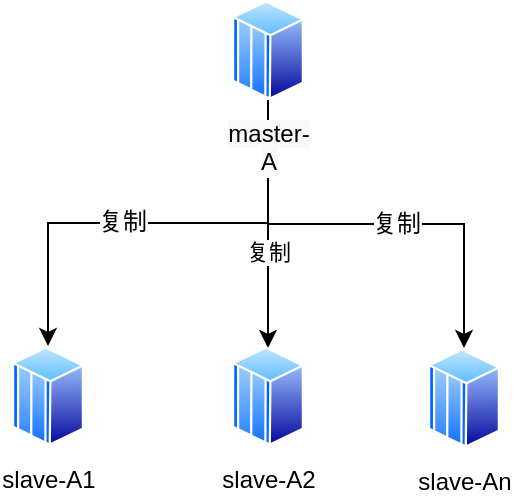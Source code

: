 <mxfile version="10.9.5" type="device"><diagram id="GRaHUm80sJs-R6JdNt7l" name="Page-1"><mxGraphModel dx="788" dy="609" grid="1" gridSize="10" guides="1" tooltips="1" connect="1" arrows="1" fold="1" page="1" pageScale="1" pageWidth="850" pageHeight="1100" math="0" shadow="0"><root><mxCell id="0"/><mxCell id="1" parent="0"/><mxCell id="OBGNjjYUliz4AUvqTnuc-6" value="复制" style="edgeStyle=orthogonalEdgeStyle;rounded=0;orthogonalLoop=1;jettySize=auto;html=1;exitX=0.5;exitY=1;exitDx=0;exitDy=0;entryX=0.5;entryY=0;entryDx=0;entryDy=0;" edge="1" parent="1"><mxGeometry relative="1" as="geometry"><mxPoint x="308" y="307" as="sourcePoint"/><mxPoint x="308" y="404" as="targetPoint"/></mxGeometry></mxCell><mxCell id="OBGNjjYUliz4AUvqTnuc-9" style="edgeStyle=orthogonalEdgeStyle;rounded=0;orthogonalLoop=1;jettySize=auto;html=1;exitX=0.5;exitY=1;exitDx=0;exitDy=0;entryX=0.5;entryY=0;entryDx=0;entryDy=0;" edge="1" parent="1" source="OBGNjjYUliz4AUvqTnuc-1" target="OBGNjjYUliz4AUvqTnuc-2"><mxGeometry relative="1" as="geometry"/></mxCell><mxCell id="OBGNjjYUliz4AUvqTnuc-12" value="复制" style="text;html=1;resizable=0;points=[];align=center;verticalAlign=middle;labelBackgroundColor=#ffffff;" vertex="1" connectable="0" parent="OBGNjjYUliz4AUvqTnuc-9"><mxGeometry x="0.136" relative="1" as="geometry"><mxPoint as="offset"/></mxGeometry></mxCell><mxCell id="OBGNjjYUliz4AUvqTnuc-10" style="edgeStyle=orthogonalEdgeStyle;rounded=0;orthogonalLoop=1;jettySize=auto;html=1;exitX=0.5;exitY=1;exitDx=0;exitDy=0;entryX=0.5;entryY=0;entryDx=0;entryDy=0;" edge="1" parent="1" source="OBGNjjYUliz4AUvqTnuc-1" target="OBGNjjYUliz4AUvqTnuc-4"><mxGeometry relative="1" as="geometry"/></mxCell><mxCell id="OBGNjjYUliz4AUvqTnuc-11" value="复制" style="text;html=1;resizable=0;points=[];align=center;verticalAlign=middle;labelBackgroundColor=#ffffff;" vertex="1" connectable="0" parent="OBGNjjYUliz4AUvqTnuc-10"><mxGeometry x="0.156" y="-1" relative="1" as="geometry"><mxPoint as="offset"/></mxGeometry></mxCell><mxCell id="OBGNjjYUliz4AUvqTnuc-1" value="&lt;span style=&quot;white-space: normal ; background-color: rgb(248 , 249 , 250)&quot;&gt;master-A&lt;/span&gt;" style="aspect=fixed;perimeter=ellipsePerimeter;html=1;align=center;shadow=0;dashed=0;spacingTop=3;image;image=img/lib/active_directory/mainframe_host.svg;" vertex="1" parent="1"><mxGeometry x="290" y="230" width="36" height="50" as="geometry"/></mxCell><mxCell id="OBGNjjYUliz4AUvqTnuc-2" value="slave-An" style="aspect=fixed;perimeter=ellipsePerimeter;html=1;align=center;shadow=0;dashed=0;spacingTop=3;image;image=img/lib/active_directory/mainframe_host.svg;" vertex="1" parent="1"><mxGeometry x="388" y="404" width="36" height="50" as="geometry"/></mxCell><mxCell id="OBGNjjYUliz4AUvqTnuc-3" value="slave-A2" style="aspect=fixed;perimeter=ellipsePerimeter;html=1;align=center;shadow=0;dashed=0;spacingTop=3;image;image=img/lib/active_directory/mainframe_host.svg;" vertex="1" parent="1"><mxGeometry x="290" y="403" width="36" height="50" as="geometry"/></mxCell><mxCell id="OBGNjjYUliz4AUvqTnuc-4" value="slave-A1" style="aspect=fixed;perimeter=ellipsePerimeter;html=1;align=center;shadow=0;dashed=0;spacingTop=3;image;image=img/lib/active_directory/mainframe_host.svg;" vertex="1" parent="1"><mxGeometry x="180" y="403" width="36" height="50" as="geometry"/></mxCell></root></mxGraphModel></diagram></mxfile>